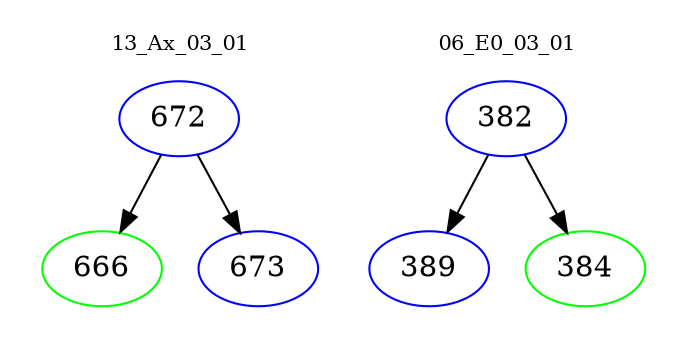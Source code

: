digraph{
subgraph cluster_0 {
color = white
label = "13_Ax_03_01";
fontsize=10;
T0_672 [label="672", color="blue"]
T0_672 -> T0_666 [color="black"]
T0_666 [label="666", color="green"]
T0_672 -> T0_673 [color="black"]
T0_673 [label="673", color="blue"]
}
subgraph cluster_1 {
color = white
label = "06_E0_03_01";
fontsize=10;
T1_382 [label="382", color="blue"]
T1_382 -> T1_389 [color="black"]
T1_389 [label="389", color="blue"]
T1_382 -> T1_384 [color="black"]
T1_384 [label="384", color="green"]
}
}
